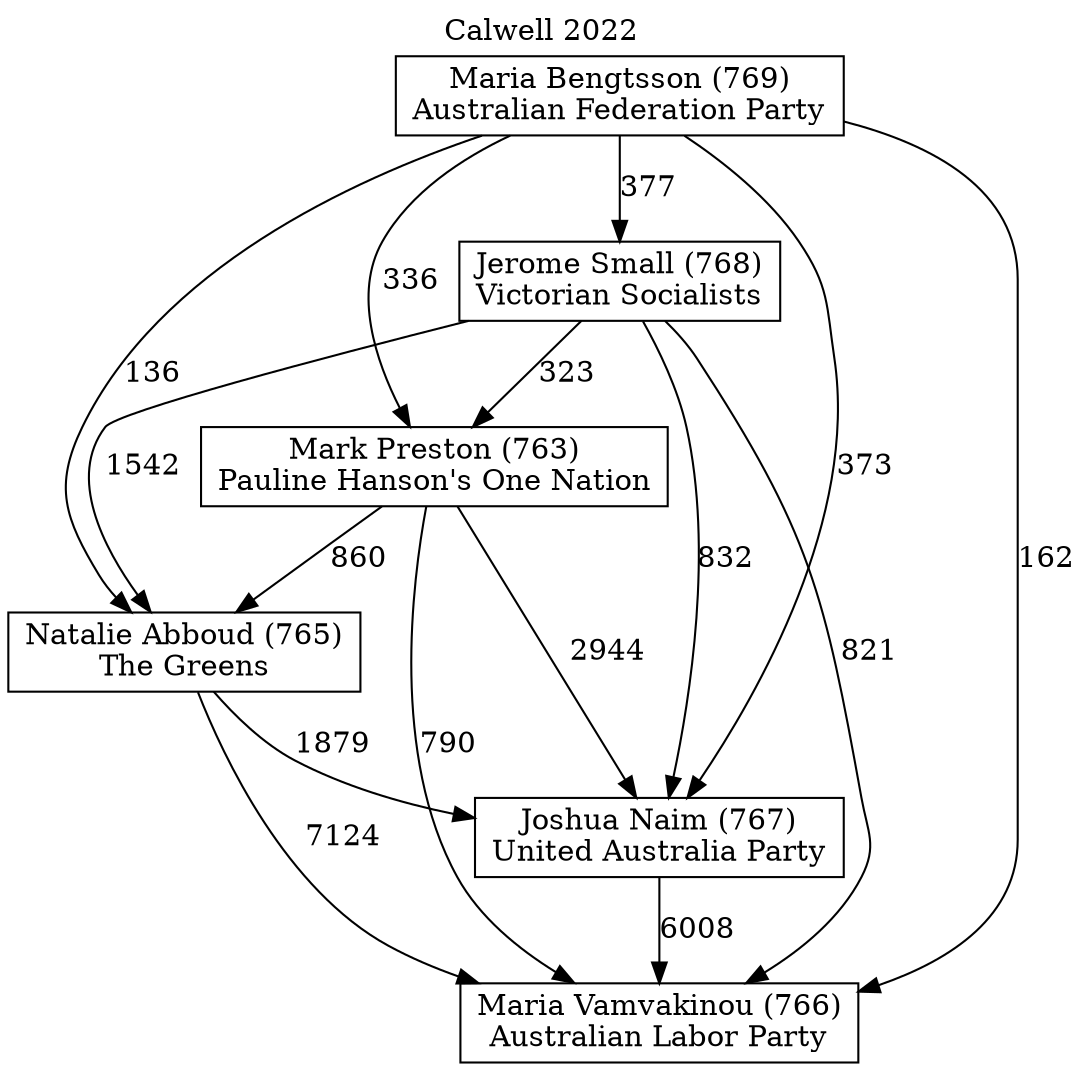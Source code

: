 // House preference flow
digraph "Maria Vamvakinou (766)_Calwell_2022" {
	graph [label="Calwell 2022" labelloc=t mclimit=10]
	node [shape=box]
	"Natalie Abboud (765)" [label="Natalie Abboud (765)
The Greens"]
	"Joshua Naim (767)" [label="Joshua Naim (767)
United Australia Party"]
	"Mark Preston (763)" [label="Mark Preston (763)
Pauline Hanson's One Nation"]
	"Maria Bengtsson (769)" [label="Maria Bengtsson (769)
Australian Federation Party"]
	"Jerome Small (768)" [label="Jerome Small (768)
Victorian Socialists"]
	"Maria Vamvakinou (766)" [label="Maria Vamvakinou (766)
Australian Labor Party"]
	"Natalie Abboud (765)" -> "Joshua Naim (767)" [label=1879]
	"Jerome Small (768)" -> "Joshua Naim (767)" [label=832]
	"Joshua Naim (767)" -> "Maria Vamvakinou (766)" [label=6008]
	"Mark Preston (763)" -> "Joshua Naim (767)" [label=2944]
	"Maria Bengtsson (769)" -> "Maria Vamvakinou (766)" [label=162]
	"Jerome Small (768)" -> "Natalie Abboud (765)" [label=1542]
	"Jerome Small (768)" -> "Mark Preston (763)" [label=323]
	"Mark Preston (763)" -> "Maria Vamvakinou (766)" [label=790]
	"Mark Preston (763)" -> "Natalie Abboud (765)" [label=860]
	"Maria Bengtsson (769)" -> "Jerome Small (768)" [label=377]
	"Maria Bengtsson (769)" -> "Mark Preston (763)" [label=336]
	"Natalie Abboud (765)" -> "Maria Vamvakinou (766)" [label=7124]
	"Maria Bengtsson (769)" -> "Joshua Naim (767)" [label=373]
	"Jerome Small (768)" -> "Maria Vamvakinou (766)" [label=821]
	"Maria Bengtsson (769)" -> "Natalie Abboud (765)" [label=136]
}
